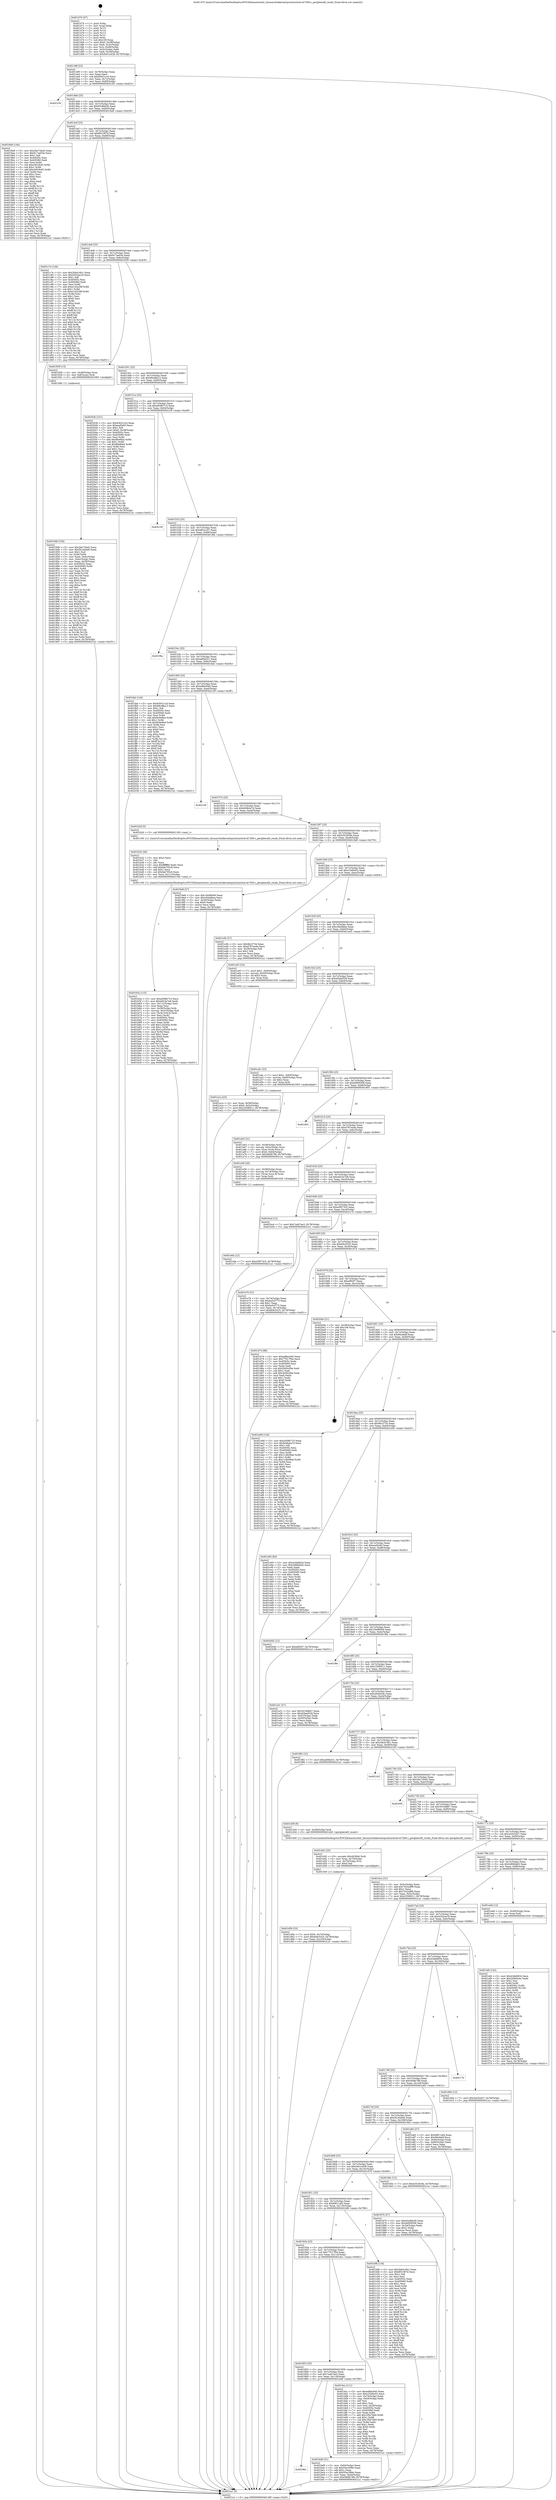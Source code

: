 digraph "0x401470" {
  label = "0x401470 (/mnt/c/Users/mathe/Desktop/tcc/POCII/binaries/extr_linuxarchshkernelcpush2aclock-sh7269.c_peripheral0_recalc_Final-ollvm.out::main(0))"
  labelloc = "t"
  node[shape=record]

  Entry [label="",width=0.3,height=0.3,shape=circle,fillcolor=black,style=filled]
  "0x40149f" [label="{
     0x40149f [23]\l
     | [instrs]\l
     &nbsp;&nbsp;0x40149f \<+3\>: mov -0x78(%rbp),%eax\l
     &nbsp;&nbsp;0x4014a2 \<+2\>: mov %eax,%ecx\l
     &nbsp;&nbsp;0x4014a4 \<+6\>: sub $0x83631cc0,%ecx\l
     &nbsp;&nbsp;0x4014aa \<+3\>: mov %eax,-0x7c(%rbp)\l
     &nbsp;&nbsp;0x4014ad \<+3\>: mov %ecx,-0x80(%rbp)\l
     &nbsp;&nbsp;0x4014b0 \<+6\>: je 0000000000402193 \<main+0xd23\>\l
  }"]
  "0x402193" [label="{
     0x402193\l
  }", style=dashed]
  "0x4014b6" [label="{
     0x4014b6 [25]\l
     | [instrs]\l
     &nbsp;&nbsp;0x4014b6 \<+5\>: jmp 00000000004014bb \<main+0x4b\>\l
     &nbsp;&nbsp;0x4014bb \<+3\>: mov -0x7c(%rbp),%eax\l
     &nbsp;&nbsp;0x4014be \<+5\>: sub $0x83c9bb36,%eax\l
     &nbsp;&nbsp;0x4014c3 \<+6\>: mov %eax,-0x84(%rbp)\l
     &nbsp;&nbsp;0x4014c9 \<+6\>: je 00000000004018a9 \<main+0x439\>\l
  }"]
  Exit [label="",width=0.3,height=0.3,shape=circle,fillcolor=black,style=filled,peripheries=2]
  "0x4018a9" [label="{
     0x4018a9 [144]\l
     | [instrs]\l
     &nbsp;&nbsp;0x4018a9 \<+5\>: mov $0x2be72bd2,%eax\l
     &nbsp;&nbsp;0x4018ae \<+5\>: mov $0x917ae03e,%ecx\l
     &nbsp;&nbsp;0x4018b3 \<+2\>: mov $0x1,%dl\l
     &nbsp;&nbsp;0x4018b5 \<+7\>: mov 0x40505c,%esi\l
     &nbsp;&nbsp;0x4018bc \<+7\>: mov 0x405060,%edi\l
     &nbsp;&nbsp;0x4018c3 \<+3\>: mov %esi,%r8d\l
     &nbsp;&nbsp;0x4018c6 \<+7\>: sub $0xc001fe45,%r8d\l
     &nbsp;&nbsp;0x4018cd \<+4\>: sub $0x1,%r8d\l
     &nbsp;&nbsp;0x4018d1 \<+7\>: add $0xc001fe45,%r8d\l
     &nbsp;&nbsp;0x4018d8 \<+4\>: imul %r8d,%esi\l
     &nbsp;&nbsp;0x4018dc \<+3\>: and $0x1,%esi\l
     &nbsp;&nbsp;0x4018df \<+3\>: cmp $0x0,%esi\l
     &nbsp;&nbsp;0x4018e2 \<+4\>: sete %r9b\l
     &nbsp;&nbsp;0x4018e6 \<+3\>: cmp $0xa,%edi\l
     &nbsp;&nbsp;0x4018e9 \<+4\>: setl %r10b\l
     &nbsp;&nbsp;0x4018ed \<+3\>: mov %r9b,%r11b\l
     &nbsp;&nbsp;0x4018f0 \<+4\>: xor $0xff,%r11b\l
     &nbsp;&nbsp;0x4018f4 \<+3\>: mov %r10b,%bl\l
     &nbsp;&nbsp;0x4018f7 \<+3\>: xor $0xff,%bl\l
     &nbsp;&nbsp;0x4018fa \<+3\>: xor $0x1,%dl\l
     &nbsp;&nbsp;0x4018fd \<+3\>: mov %r11b,%r14b\l
     &nbsp;&nbsp;0x401900 \<+4\>: and $0xff,%r14b\l
     &nbsp;&nbsp;0x401904 \<+3\>: and %dl,%r9b\l
     &nbsp;&nbsp;0x401907 \<+3\>: mov %bl,%r15b\l
     &nbsp;&nbsp;0x40190a \<+4\>: and $0xff,%r15b\l
     &nbsp;&nbsp;0x40190e \<+3\>: and %dl,%r10b\l
     &nbsp;&nbsp;0x401911 \<+3\>: or %r9b,%r14b\l
     &nbsp;&nbsp;0x401914 \<+3\>: or %r10b,%r15b\l
     &nbsp;&nbsp;0x401917 \<+3\>: xor %r15b,%r14b\l
     &nbsp;&nbsp;0x40191a \<+3\>: or %bl,%r11b\l
     &nbsp;&nbsp;0x40191d \<+4\>: xor $0xff,%r11b\l
     &nbsp;&nbsp;0x401921 \<+3\>: or $0x1,%dl\l
     &nbsp;&nbsp;0x401924 \<+3\>: and %dl,%r11b\l
     &nbsp;&nbsp;0x401927 \<+3\>: or %r11b,%r14b\l
     &nbsp;&nbsp;0x40192a \<+4\>: test $0x1,%r14b\l
     &nbsp;&nbsp;0x40192e \<+3\>: cmovne %ecx,%eax\l
     &nbsp;&nbsp;0x401931 \<+3\>: mov %eax,-0x78(%rbp)\l
     &nbsp;&nbsp;0x401934 \<+5\>: jmp 00000000004021a1 \<main+0xd31\>\l
  }"]
  "0x4014cf" [label="{
     0x4014cf [25]\l
     | [instrs]\l
     &nbsp;&nbsp;0x4014cf \<+5\>: jmp 00000000004014d4 \<main+0x64\>\l
     &nbsp;&nbsp;0x4014d4 \<+3\>: mov -0x7c(%rbp),%eax\l
     &nbsp;&nbsp;0x4014d7 \<+5\>: sub $0x8f31f67d,%eax\l
     &nbsp;&nbsp;0x4014dc \<+6\>: mov %eax,-0x88(%rbp)\l
     &nbsp;&nbsp;0x4014e2 \<+6\>: je 0000000000401c7e \<main+0x80e\>\l
  }"]
  "0x401ef4" [label="{
     0x401ef4 [142]\l
     | [instrs]\l
     &nbsp;&nbsp;0x401ef4 \<+5\>: mov $0x43de6834,%ecx\l
     &nbsp;&nbsp;0x401ef9 \<+5\>: mov $0x2b0b5cdc,%edx\l
     &nbsp;&nbsp;0x401efe \<+3\>: mov $0x1,%sil\l
     &nbsp;&nbsp;0x401f01 \<+3\>: xor %r8d,%r8d\l
     &nbsp;&nbsp;0x401f04 \<+8\>: mov 0x40505c,%r9d\l
     &nbsp;&nbsp;0x401f0c \<+8\>: mov 0x405060,%r10d\l
     &nbsp;&nbsp;0x401f14 \<+4\>: sub $0x1,%r8d\l
     &nbsp;&nbsp;0x401f18 \<+3\>: mov %r9d,%r11d\l
     &nbsp;&nbsp;0x401f1b \<+3\>: add %r8d,%r11d\l
     &nbsp;&nbsp;0x401f1e \<+4\>: imul %r11d,%r9d\l
     &nbsp;&nbsp;0x401f22 \<+4\>: and $0x1,%r9d\l
     &nbsp;&nbsp;0x401f26 \<+4\>: cmp $0x0,%r9d\l
     &nbsp;&nbsp;0x401f2a \<+3\>: sete %bl\l
     &nbsp;&nbsp;0x401f2d \<+4\>: cmp $0xa,%r10d\l
     &nbsp;&nbsp;0x401f31 \<+4\>: setl %r14b\l
     &nbsp;&nbsp;0x401f35 \<+3\>: mov %bl,%r15b\l
     &nbsp;&nbsp;0x401f38 \<+4\>: xor $0xff,%r15b\l
     &nbsp;&nbsp;0x401f3c \<+3\>: mov %r14b,%r12b\l
     &nbsp;&nbsp;0x401f3f \<+4\>: xor $0xff,%r12b\l
     &nbsp;&nbsp;0x401f43 \<+4\>: xor $0x1,%sil\l
     &nbsp;&nbsp;0x401f47 \<+3\>: mov %r15b,%r13b\l
     &nbsp;&nbsp;0x401f4a \<+4\>: and $0xff,%r13b\l
     &nbsp;&nbsp;0x401f4e \<+3\>: and %sil,%bl\l
     &nbsp;&nbsp;0x401f51 \<+3\>: mov %r12b,%al\l
     &nbsp;&nbsp;0x401f54 \<+2\>: and $0xff,%al\l
     &nbsp;&nbsp;0x401f56 \<+3\>: and %sil,%r14b\l
     &nbsp;&nbsp;0x401f59 \<+3\>: or %bl,%r13b\l
     &nbsp;&nbsp;0x401f5c \<+3\>: or %r14b,%al\l
     &nbsp;&nbsp;0x401f5f \<+3\>: xor %al,%r13b\l
     &nbsp;&nbsp;0x401f62 \<+3\>: or %r12b,%r15b\l
     &nbsp;&nbsp;0x401f65 \<+4\>: xor $0xff,%r15b\l
     &nbsp;&nbsp;0x401f69 \<+4\>: or $0x1,%sil\l
     &nbsp;&nbsp;0x401f6d \<+3\>: and %sil,%r15b\l
     &nbsp;&nbsp;0x401f70 \<+3\>: or %r15b,%r13b\l
     &nbsp;&nbsp;0x401f73 \<+4\>: test $0x1,%r13b\l
     &nbsp;&nbsp;0x401f77 \<+3\>: cmovne %edx,%ecx\l
     &nbsp;&nbsp;0x401f7a \<+3\>: mov %ecx,-0x78(%rbp)\l
     &nbsp;&nbsp;0x401f7d \<+5\>: jmp 00000000004021a1 \<main+0xd31\>\l
  }"]
  "0x401c7e" [label="{
     0x401c7e [144]\l
     | [instrs]\l
     &nbsp;&nbsp;0x401c7e \<+5\>: mov $0x2bb416b1,%eax\l
     &nbsp;&nbsp;0x401c83 \<+5\>: mov $0x4202ee18,%ecx\l
     &nbsp;&nbsp;0x401c88 \<+2\>: mov $0x1,%dl\l
     &nbsp;&nbsp;0x401c8a \<+7\>: mov 0x40505c,%esi\l
     &nbsp;&nbsp;0x401c91 \<+7\>: mov 0x405060,%edi\l
     &nbsp;&nbsp;0x401c98 \<+3\>: mov %esi,%r8d\l
     &nbsp;&nbsp;0x401c9b \<+7\>: add $0xe142e28f,%r8d\l
     &nbsp;&nbsp;0x401ca2 \<+4\>: sub $0x1,%r8d\l
     &nbsp;&nbsp;0x401ca6 \<+7\>: sub $0xe142e28f,%r8d\l
     &nbsp;&nbsp;0x401cad \<+4\>: imul %r8d,%esi\l
     &nbsp;&nbsp;0x401cb1 \<+3\>: and $0x1,%esi\l
     &nbsp;&nbsp;0x401cb4 \<+3\>: cmp $0x0,%esi\l
     &nbsp;&nbsp;0x401cb7 \<+4\>: sete %r9b\l
     &nbsp;&nbsp;0x401cbb \<+3\>: cmp $0xa,%edi\l
     &nbsp;&nbsp;0x401cbe \<+4\>: setl %r10b\l
     &nbsp;&nbsp;0x401cc2 \<+3\>: mov %r9b,%r11b\l
     &nbsp;&nbsp;0x401cc5 \<+4\>: xor $0xff,%r11b\l
     &nbsp;&nbsp;0x401cc9 \<+3\>: mov %r10b,%bl\l
     &nbsp;&nbsp;0x401ccc \<+3\>: xor $0xff,%bl\l
     &nbsp;&nbsp;0x401ccf \<+3\>: xor $0x0,%dl\l
     &nbsp;&nbsp;0x401cd2 \<+3\>: mov %r11b,%r14b\l
     &nbsp;&nbsp;0x401cd5 \<+4\>: and $0x0,%r14b\l
     &nbsp;&nbsp;0x401cd9 \<+3\>: and %dl,%r9b\l
     &nbsp;&nbsp;0x401cdc \<+3\>: mov %bl,%r15b\l
     &nbsp;&nbsp;0x401cdf \<+4\>: and $0x0,%r15b\l
     &nbsp;&nbsp;0x401ce3 \<+3\>: and %dl,%r10b\l
     &nbsp;&nbsp;0x401ce6 \<+3\>: or %r9b,%r14b\l
     &nbsp;&nbsp;0x401ce9 \<+3\>: or %r10b,%r15b\l
     &nbsp;&nbsp;0x401cec \<+3\>: xor %r15b,%r14b\l
     &nbsp;&nbsp;0x401cef \<+3\>: or %bl,%r11b\l
     &nbsp;&nbsp;0x401cf2 \<+4\>: xor $0xff,%r11b\l
     &nbsp;&nbsp;0x401cf6 \<+3\>: or $0x0,%dl\l
     &nbsp;&nbsp;0x401cf9 \<+3\>: and %dl,%r11b\l
     &nbsp;&nbsp;0x401cfc \<+3\>: or %r11b,%r14b\l
     &nbsp;&nbsp;0x401cff \<+4\>: test $0x1,%r14b\l
     &nbsp;&nbsp;0x401d03 \<+3\>: cmovne %ecx,%eax\l
     &nbsp;&nbsp;0x401d06 \<+3\>: mov %eax,-0x78(%rbp)\l
     &nbsp;&nbsp;0x401d09 \<+5\>: jmp 00000000004021a1 \<main+0xd31\>\l
  }"]
  "0x4014e8" [label="{
     0x4014e8 [25]\l
     | [instrs]\l
     &nbsp;&nbsp;0x4014e8 \<+5\>: jmp 00000000004014ed \<main+0x7d\>\l
     &nbsp;&nbsp;0x4014ed \<+3\>: mov -0x7c(%rbp),%eax\l
     &nbsp;&nbsp;0x4014f0 \<+5\>: sub $0x917ae03e,%eax\l
     &nbsp;&nbsp;0x4014f5 \<+6\>: mov %eax,-0x8c(%rbp)\l
     &nbsp;&nbsp;0x4014fb \<+6\>: je 0000000000401939 \<main+0x4c9\>\l
  }"]
  "0x401e6a" [label="{
     0x401e6a [12]\l
     | [instrs]\l
     &nbsp;&nbsp;0x401e6a \<+7\>: movl $0xe5f073c5,-0x78(%rbp)\l
     &nbsp;&nbsp;0x401e71 \<+5\>: jmp 00000000004021a1 \<main+0xd31\>\l
  }"]
  "0x401939" [label="{
     0x401939 [13]\l
     | [instrs]\l
     &nbsp;&nbsp;0x401939 \<+4\>: mov -0x48(%rbp),%rax\l
     &nbsp;&nbsp;0x40193d \<+4\>: mov 0x8(%rax),%rdi\l
     &nbsp;&nbsp;0x401941 \<+5\>: call 0000000000401060 \<atoi@plt\>\l
     | [calls]\l
     &nbsp;&nbsp;0x401060 \{1\} (unknown)\l
  }"]
  "0x401501" [label="{
     0x401501 [25]\l
     | [instrs]\l
     &nbsp;&nbsp;0x401501 \<+5\>: jmp 0000000000401506 \<main+0x96\>\l
     &nbsp;&nbsp;0x401506 \<+3\>: mov -0x7c(%rbp),%eax\l
     &nbsp;&nbsp;0x401509 \<+5\>: sub $0x99cd8a13,%eax\l
     &nbsp;&nbsp;0x40150e \<+6\>: mov %eax,-0x90(%rbp)\l
     &nbsp;&nbsp;0x401514 \<+6\>: je 000000000040203b \<main+0xbcb\>\l
  }"]
  "0x401d5b" [label="{
     0x401d5b [25]\l
     | [instrs]\l
     &nbsp;&nbsp;0x401d5b \<+7\>: movl $0x0,-0x74(%rbp)\l
     &nbsp;&nbsp;0x401d62 \<+7\>: movl $0xfe9c53c5,-0x78(%rbp)\l
     &nbsp;&nbsp;0x401d69 \<+6\>: mov %eax,-0x120(%rbp)\l
     &nbsp;&nbsp;0x401d6f \<+5\>: jmp 00000000004021a1 \<main+0xd31\>\l
  }"]
  "0x40203b" [label="{
     0x40203b [151]\l
     | [instrs]\l
     &nbsp;&nbsp;0x40203b \<+5\>: mov $0x83631cc0,%eax\l
     &nbsp;&nbsp;0x402040 \<+5\>: mov $0xead5e63,%ecx\l
     &nbsp;&nbsp;0x402045 \<+2\>: mov $0x1,%dl\l
     &nbsp;&nbsp;0x402047 \<+7\>: movl $0x0,-0x38(%rbp)\l
     &nbsp;&nbsp;0x40204e \<+7\>: mov 0x40505c,%esi\l
     &nbsp;&nbsp;0x402055 \<+7\>: mov 0x405060,%edi\l
     &nbsp;&nbsp;0x40205c \<+3\>: mov %esi,%r8d\l
     &nbsp;&nbsp;0x40205f \<+7\>: add $0x86e6fa4,%r8d\l
     &nbsp;&nbsp;0x402066 \<+4\>: sub $0x1,%r8d\l
     &nbsp;&nbsp;0x40206a \<+7\>: sub $0x86e6fa4,%r8d\l
     &nbsp;&nbsp;0x402071 \<+4\>: imul %r8d,%esi\l
     &nbsp;&nbsp;0x402075 \<+3\>: and $0x1,%esi\l
     &nbsp;&nbsp;0x402078 \<+3\>: cmp $0x0,%esi\l
     &nbsp;&nbsp;0x40207b \<+4\>: sete %r9b\l
     &nbsp;&nbsp;0x40207f \<+3\>: cmp $0xa,%edi\l
     &nbsp;&nbsp;0x402082 \<+4\>: setl %r10b\l
     &nbsp;&nbsp;0x402086 \<+3\>: mov %r9b,%r11b\l
     &nbsp;&nbsp;0x402089 \<+4\>: xor $0xff,%r11b\l
     &nbsp;&nbsp;0x40208d \<+3\>: mov %r10b,%bl\l
     &nbsp;&nbsp;0x402090 \<+3\>: xor $0xff,%bl\l
     &nbsp;&nbsp;0x402093 \<+3\>: xor $0x0,%dl\l
     &nbsp;&nbsp;0x402096 \<+3\>: mov %r11b,%r14b\l
     &nbsp;&nbsp;0x402099 \<+4\>: and $0x0,%r14b\l
     &nbsp;&nbsp;0x40209d \<+3\>: and %dl,%r9b\l
     &nbsp;&nbsp;0x4020a0 \<+3\>: mov %bl,%r15b\l
     &nbsp;&nbsp;0x4020a3 \<+4\>: and $0x0,%r15b\l
     &nbsp;&nbsp;0x4020a7 \<+3\>: and %dl,%r10b\l
     &nbsp;&nbsp;0x4020aa \<+3\>: or %r9b,%r14b\l
     &nbsp;&nbsp;0x4020ad \<+3\>: or %r10b,%r15b\l
     &nbsp;&nbsp;0x4020b0 \<+3\>: xor %r15b,%r14b\l
     &nbsp;&nbsp;0x4020b3 \<+3\>: or %bl,%r11b\l
     &nbsp;&nbsp;0x4020b6 \<+4\>: xor $0xff,%r11b\l
     &nbsp;&nbsp;0x4020ba \<+3\>: or $0x0,%dl\l
     &nbsp;&nbsp;0x4020bd \<+3\>: and %dl,%r11b\l
     &nbsp;&nbsp;0x4020c0 \<+3\>: or %r11b,%r14b\l
     &nbsp;&nbsp;0x4020c3 \<+4\>: test $0x1,%r14b\l
     &nbsp;&nbsp;0x4020c7 \<+3\>: cmovne %ecx,%eax\l
     &nbsp;&nbsp;0x4020ca \<+3\>: mov %eax,-0x78(%rbp)\l
     &nbsp;&nbsp;0x4020cd \<+5\>: jmp 00000000004021a1 \<main+0xd31\>\l
  }"]
  "0x40151a" [label="{
     0x40151a [25]\l
     | [instrs]\l
     &nbsp;&nbsp;0x40151a \<+5\>: jmp 000000000040151f \<main+0xaf\>\l
     &nbsp;&nbsp;0x40151f \<+3\>: mov -0x7c(%rbp),%eax\l
     &nbsp;&nbsp;0x401522 \<+5\>: sub $0xa5086710,%eax\l
     &nbsp;&nbsp;0x401527 \<+6\>: mov %eax,-0x94(%rbp)\l
     &nbsp;&nbsp;0x40152d \<+6\>: je 000000000040210f \<main+0xc9f\>\l
  }"]
  "0x401d42" [label="{
     0x401d42 [25]\l
     | [instrs]\l
     &nbsp;&nbsp;0x401d42 \<+10\>: movabs $0x4030b6,%rdi\l
     &nbsp;&nbsp;0x401d4c \<+4\>: mov %rax,-0x70(%rbp)\l
     &nbsp;&nbsp;0x401d50 \<+4\>: mov -0x70(%rbp),%rsi\l
     &nbsp;&nbsp;0x401d54 \<+2\>: mov $0x0,%al\l
     &nbsp;&nbsp;0x401d56 \<+5\>: call 0000000000401040 \<printf@plt\>\l
     | [calls]\l
     &nbsp;&nbsp;0x401040 \{1\} (unknown)\l
  }"]
  "0x40210f" [label="{
     0x40210f\l
  }", style=dashed]
  "0x401533" [label="{
     0x401533 [25]\l
     | [instrs]\l
     &nbsp;&nbsp;0x401533 \<+5\>: jmp 0000000000401538 \<main+0xc8\>\l
     &nbsp;&nbsp;0x401538 \<+3\>: mov -0x7c(%rbp),%eax\l
     &nbsp;&nbsp;0x40153b \<+5\>: sub $0xa85ccc47,%eax\l
     &nbsp;&nbsp;0x401540 \<+6\>: mov %eax,-0x98(%rbp)\l
     &nbsp;&nbsp;0x401546 \<+6\>: je 0000000000401f9a \<main+0xb2a\>\l
  }"]
  "0x40186c" [label="{
     0x40186c\l
  }", style=dashed]
  "0x401f9a" [label="{
     0x401f9a\l
  }", style=dashed]
  "0x40154c" [label="{
     0x40154c [25]\l
     | [instrs]\l
     &nbsp;&nbsp;0x40154c \<+5\>: jmp 0000000000401551 \<main+0xe1\>\l
     &nbsp;&nbsp;0x401551 \<+3\>: mov -0x7c(%rbp),%eax\l
     &nbsp;&nbsp;0x401554 \<+5\>: sub $0xad0fa521,%eax\l
     &nbsp;&nbsp;0x401559 \<+6\>: mov %eax,-0x9c(%rbp)\l
     &nbsp;&nbsp;0x40155f \<+6\>: je 0000000000401fab \<main+0xb3b\>\l
  }"]
  "0x401bd9" [label="{
     0x401bd9 [31]\l
     | [instrs]\l
     &nbsp;&nbsp;0x401bd9 \<+3\>: mov -0x64(%rbp),%eax\l
     &nbsp;&nbsp;0x401bdc \<+5\>: sub $0x55ac396e,%eax\l
     &nbsp;&nbsp;0x401be1 \<+3\>: add $0x1,%eax\l
     &nbsp;&nbsp;0x401be4 \<+5\>: add $0x55ac396e,%eax\l
     &nbsp;&nbsp;0x401be9 \<+3\>: mov %eax,-0x64(%rbp)\l
     &nbsp;&nbsp;0x401bec \<+7\>: movl $0x56dfe786,-0x78(%rbp)\l
     &nbsp;&nbsp;0x401bf3 \<+5\>: jmp 00000000004021a1 \<main+0xd31\>\l
  }"]
  "0x401fab" [label="{
     0x401fab [144]\l
     | [instrs]\l
     &nbsp;&nbsp;0x401fab \<+5\>: mov $0x83631cc0,%eax\l
     &nbsp;&nbsp;0x401fb0 \<+5\>: mov $0x99cd8a13,%ecx\l
     &nbsp;&nbsp;0x401fb5 \<+2\>: mov $0x1,%dl\l
     &nbsp;&nbsp;0x401fb7 \<+7\>: mov 0x40505c,%esi\l
     &nbsp;&nbsp;0x401fbe \<+7\>: mov 0x405060,%edi\l
     &nbsp;&nbsp;0x401fc5 \<+3\>: mov %esi,%r8d\l
     &nbsp;&nbsp;0x401fc8 \<+7\>: add $0x8c9e8ed,%r8d\l
     &nbsp;&nbsp;0x401fcf \<+4\>: sub $0x1,%r8d\l
     &nbsp;&nbsp;0x401fd3 \<+7\>: sub $0x8c9e8ed,%r8d\l
     &nbsp;&nbsp;0x401fda \<+4\>: imul %r8d,%esi\l
     &nbsp;&nbsp;0x401fde \<+3\>: and $0x1,%esi\l
     &nbsp;&nbsp;0x401fe1 \<+3\>: cmp $0x0,%esi\l
     &nbsp;&nbsp;0x401fe4 \<+4\>: sete %r9b\l
     &nbsp;&nbsp;0x401fe8 \<+3\>: cmp $0xa,%edi\l
     &nbsp;&nbsp;0x401feb \<+4\>: setl %r10b\l
     &nbsp;&nbsp;0x401fef \<+3\>: mov %r9b,%r11b\l
     &nbsp;&nbsp;0x401ff2 \<+4\>: xor $0xff,%r11b\l
     &nbsp;&nbsp;0x401ff6 \<+3\>: mov %r10b,%bl\l
     &nbsp;&nbsp;0x401ff9 \<+3\>: xor $0xff,%bl\l
     &nbsp;&nbsp;0x401ffc \<+3\>: xor $0x0,%dl\l
     &nbsp;&nbsp;0x401fff \<+3\>: mov %r11b,%r14b\l
     &nbsp;&nbsp;0x402002 \<+4\>: and $0x0,%r14b\l
     &nbsp;&nbsp;0x402006 \<+3\>: and %dl,%r9b\l
     &nbsp;&nbsp;0x402009 \<+3\>: mov %bl,%r15b\l
     &nbsp;&nbsp;0x40200c \<+4\>: and $0x0,%r15b\l
     &nbsp;&nbsp;0x402010 \<+3\>: and %dl,%r10b\l
     &nbsp;&nbsp;0x402013 \<+3\>: or %r9b,%r14b\l
     &nbsp;&nbsp;0x402016 \<+3\>: or %r10b,%r15b\l
     &nbsp;&nbsp;0x402019 \<+3\>: xor %r15b,%r14b\l
     &nbsp;&nbsp;0x40201c \<+3\>: or %bl,%r11b\l
     &nbsp;&nbsp;0x40201f \<+4\>: xor $0xff,%r11b\l
     &nbsp;&nbsp;0x402023 \<+3\>: or $0x0,%dl\l
     &nbsp;&nbsp;0x402026 \<+3\>: and %dl,%r11b\l
     &nbsp;&nbsp;0x402029 \<+3\>: or %r11b,%r14b\l
     &nbsp;&nbsp;0x40202c \<+4\>: test $0x1,%r14b\l
     &nbsp;&nbsp;0x402030 \<+3\>: cmovne %ecx,%eax\l
     &nbsp;&nbsp;0x402033 \<+3\>: mov %eax,-0x78(%rbp)\l
     &nbsp;&nbsp;0x402036 \<+5\>: jmp 00000000004021a1 \<main+0xd31\>\l
  }"]
  "0x401565" [label="{
     0x401565 [25]\l
     | [instrs]\l
     &nbsp;&nbsp;0x401565 \<+5\>: jmp 000000000040156a \<main+0xfa\>\l
     &nbsp;&nbsp;0x40156a \<+3\>: mov -0x7c(%rbp),%eax\l
     &nbsp;&nbsp;0x40156d \<+5\>: sub $0xad8ec640,%eax\l
     &nbsp;&nbsp;0x401572 \<+6\>: mov %eax,-0xa0(%rbp)\l
     &nbsp;&nbsp;0x401578 \<+6\>: je 000000000040216f \<main+0xcff\>\l
  }"]
  "0x401853" [label="{
     0x401853 [25]\l
     | [instrs]\l
     &nbsp;&nbsp;0x401853 \<+5\>: jmp 0000000000401858 \<main+0x3e8\>\l
     &nbsp;&nbsp;0x401858 \<+3\>: mov -0x7c(%rbp),%eax\l
     &nbsp;&nbsp;0x40185b \<+5\>: sub $0x7a4b7ae3,%eax\l
     &nbsp;&nbsp;0x401860 \<+6\>: mov %eax,-0x118(%rbp)\l
     &nbsp;&nbsp;0x401866 \<+6\>: je 0000000000401bd9 \<main+0x769\>\l
  }"]
  "0x40216f" [label="{
     0x40216f\l
  }", style=dashed]
  "0x40157e" [label="{
     0x40157e [25]\l
     | [instrs]\l
     &nbsp;&nbsp;0x40157e \<+5\>: jmp 0000000000401583 \<main+0x113\>\l
     &nbsp;&nbsp;0x401583 \<+3\>: mov -0x7c(%rbp),%eax\l
     &nbsp;&nbsp;0x401586 \<+5\>: sub $0xb0db4a7d,%eax\l
     &nbsp;&nbsp;0x40158b \<+6\>: mov %eax,-0xa4(%rbp)\l
     &nbsp;&nbsp;0x401591 \<+6\>: je 0000000000401b2d \<main+0x6bd\>\l
  }"]
  "0x401dcc" [label="{
     0x401dcc [111]\l
     | [instrs]\l
     &nbsp;&nbsp;0x401dcc \<+5\>: mov $0xad8ec640,%eax\l
     &nbsp;&nbsp;0x401dd1 \<+5\>: mov $0xc33d0a52,%ecx\l
     &nbsp;&nbsp;0x401dd6 \<+3\>: mov -0x74(%rbp),%edx\l
     &nbsp;&nbsp;0x401dd9 \<+3\>: cmp -0x50(%rbp),%edx\l
     &nbsp;&nbsp;0x401ddc \<+4\>: setl %sil\l
     &nbsp;&nbsp;0x401de0 \<+4\>: and $0x1,%sil\l
     &nbsp;&nbsp;0x401de4 \<+4\>: mov %sil,-0x29(%rbp)\l
     &nbsp;&nbsp;0x401de8 \<+7\>: mov 0x40505c,%edx\l
     &nbsp;&nbsp;0x401def \<+7\>: mov 0x405060,%edi\l
     &nbsp;&nbsp;0x401df6 \<+3\>: mov %edx,%r8d\l
     &nbsp;&nbsp;0x401df9 \<+7\>: add $0x1f5b7bb9,%r8d\l
     &nbsp;&nbsp;0x401e00 \<+4\>: sub $0x1,%r8d\l
     &nbsp;&nbsp;0x401e04 \<+7\>: sub $0x1f5b7bb9,%r8d\l
     &nbsp;&nbsp;0x401e0b \<+4\>: imul %r8d,%edx\l
     &nbsp;&nbsp;0x401e0f \<+3\>: and $0x1,%edx\l
     &nbsp;&nbsp;0x401e12 \<+3\>: cmp $0x0,%edx\l
     &nbsp;&nbsp;0x401e15 \<+4\>: sete %sil\l
     &nbsp;&nbsp;0x401e19 \<+3\>: cmp $0xa,%edi\l
     &nbsp;&nbsp;0x401e1c \<+4\>: setl %r9b\l
     &nbsp;&nbsp;0x401e20 \<+3\>: mov %sil,%r10b\l
     &nbsp;&nbsp;0x401e23 \<+3\>: and %r9b,%r10b\l
     &nbsp;&nbsp;0x401e26 \<+3\>: xor %r9b,%sil\l
     &nbsp;&nbsp;0x401e29 \<+3\>: or %sil,%r10b\l
     &nbsp;&nbsp;0x401e2c \<+4\>: test $0x1,%r10b\l
     &nbsp;&nbsp;0x401e30 \<+3\>: cmovne %ecx,%eax\l
     &nbsp;&nbsp;0x401e33 \<+3\>: mov %eax,-0x78(%rbp)\l
     &nbsp;&nbsp;0x401e36 \<+5\>: jmp 00000000004021a1 \<main+0xd31\>\l
  }"]
  "0x401b2d" [label="{
     0x401b2d [5]\l
     | [instrs]\l
     &nbsp;&nbsp;0x401b2d \<+5\>: call 0000000000401160 \<next_i\>\l
     | [calls]\l
     &nbsp;&nbsp;0x401160 \{1\} (/mnt/c/Users/mathe/Desktop/tcc/POCII/binaries/extr_linuxarchshkernelcpush2aclock-sh7269.c_peripheral0_recalc_Final-ollvm.out::next_i)\l
  }"]
  "0x401597" [label="{
     0x401597 [25]\l
     | [instrs]\l
     &nbsp;&nbsp;0x401597 \<+5\>: jmp 000000000040159c \<main+0x12c\>\l
     &nbsp;&nbsp;0x40159c \<+3\>: mov -0x7c(%rbp),%eax\l
     &nbsp;&nbsp;0x40159f \<+5\>: sub $0xb352929a,%eax\l
     &nbsp;&nbsp;0x4015a4 \<+6\>: mov %eax,-0xa8(%rbp)\l
     &nbsp;&nbsp;0x4015aa \<+6\>: je 00000000004019e8 \<main+0x578\>\l
  }"]
  "0x40183a" [label="{
     0x40183a [25]\l
     | [instrs]\l
     &nbsp;&nbsp;0x40183a \<+5\>: jmp 000000000040183f \<main+0x3cf\>\l
     &nbsp;&nbsp;0x40183f \<+3\>: mov -0x7c(%rbp),%eax\l
     &nbsp;&nbsp;0x401842 \<+5\>: sub $0x77617f0a,%eax\l
     &nbsp;&nbsp;0x401847 \<+6\>: mov %eax,-0x114(%rbp)\l
     &nbsp;&nbsp;0x40184d \<+6\>: je 0000000000401dcc \<main+0x95c\>\l
  }"]
  "0x4019e8" [label="{
     0x4019e8 [27]\l
     | [instrs]\l
     &nbsp;&nbsp;0x4019e8 \<+5\>: mov $0x10e98049,%eax\l
     &nbsp;&nbsp;0x4019ed \<+5\>: mov $0xc94ddbea,%ecx\l
     &nbsp;&nbsp;0x4019f2 \<+3\>: mov -0x30(%rbp),%edx\l
     &nbsp;&nbsp;0x4019f5 \<+3\>: cmp $0x0,%edx\l
     &nbsp;&nbsp;0x4019f8 \<+3\>: cmove %ecx,%eax\l
     &nbsp;&nbsp;0x4019fb \<+3\>: mov %eax,-0x78(%rbp)\l
     &nbsp;&nbsp;0x4019fe \<+5\>: jmp 00000000004021a1 \<main+0xd31\>\l
  }"]
  "0x4015b0" [label="{
     0x4015b0 [25]\l
     | [instrs]\l
     &nbsp;&nbsp;0x4015b0 \<+5\>: jmp 00000000004015b5 \<main+0x145\>\l
     &nbsp;&nbsp;0x4015b5 \<+3\>: mov -0x7c(%rbp),%eax\l
     &nbsp;&nbsp;0x4015b8 \<+5\>: sub $0xc33d0a52,%eax\l
     &nbsp;&nbsp;0x4015bd \<+6\>: mov %eax,-0xac(%rbp)\l
     &nbsp;&nbsp;0x4015c3 \<+6\>: je 0000000000401e3b \<main+0x9cb\>\l
  }"]
  "0x401bf8" [label="{
     0x401bf8 [134]\l
     | [instrs]\l
     &nbsp;&nbsp;0x401bf8 \<+5\>: mov $0x2bb416b1,%eax\l
     &nbsp;&nbsp;0x401bfd \<+5\>: mov $0x8f31f67d,%ecx\l
     &nbsp;&nbsp;0x401c02 \<+2\>: mov $0x1,%dl\l
     &nbsp;&nbsp;0x401c04 \<+2\>: xor %esi,%esi\l
     &nbsp;&nbsp;0x401c06 \<+7\>: mov 0x40505c,%edi\l
     &nbsp;&nbsp;0x401c0d \<+8\>: mov 0x405060,%r8d\l
     &nbsp;&nbsp;0x401c15 \<+3\>: sub $0x1,%esi\l
     &nbsp;&nbsp;0x401c18 \<+3\>: mov %edi,%r9d\l
     &nbsp;&nbsp;0x401c1b \<+3\>: add %esi,%r9d\l
     &nbsp;&nbsp;0x401c1e \<+4\>: imul %r9d,%edi\l
     &nbsp;&nbsp;0x401c22 \<+3\>: and $0x1,%edi\l
     &nbsp;&nbsp;0x401c25 \<+3\>: cmp $0x0,%edi\l
     &nbsp;&nbsp;0x401c28 \<+4\>: sete %r10b\l
     &nbsp;&nbsp;0x401c2c \<+4\>: cmp $0xa,%r8d\l
     &nbsp;&nbsp;0x401c30 \<+4\>: setl %r11b\l
     &nbsp;&nbsp;0x401c34 \<+3\>: mov %r10b,%bl\l
     &nbsp;&nbsp;0x401c37 \<+3\>: xor $0xff,%bl\l
     &nbsp;&nbsp;0x401c3a \<+3\>: mov %r11b,%r14b\l
     &nbsp;&nbsp;0x401c3d \<+4\>: xor $0xff,%r14b\l
     &nbsp;&nbsp;0x401c41 \<+3\>: xor $0x0,%dl\l
     &nbsp;&nbsp;0x401c44 \<+3\>: mov %bl,%r15b\l
     &nbsp;&nbsp;0x401c47 \<+4\>: and $0x0,%r15b\l
     &nbsp;&nbsp;0x401c4b \<+3\>: and %dl,%r10b\l
     &nbsp;&nbsp;0x401c4e \<+3\>: mov %r14b,%r12b\l
     &nbsp;&nbsp;0x401c51 \<+4\>: and $0x0,%r12b\l
     &nbsp;&nbsp;0x401c55 \<+3\>: and %dl,%r11b\l
     &nbsp;&nbsp;0x401c58 \<+3\>: or %r10b,%r15b\l
     &nbsp;&nbsp;0x401c5b \<+3\>: or %r11b,%r12b\l
     &nbsp;&nbsp;0x401c5e \<+3\>: xor %r12b,%r15b\l
     &nbsp;&nbsp;0x401c61 \<+3\>: or %r14b,%bl\l
     &nbsp;&nbsp;0x401c64 \<+3\>: xor $0xff,%bl\l
     &nbsp;&nbsp;0x401c67 \<+3\>: or $0x0,%dl\l
     &nbsp;&nbsp;0x401c6a \<+2\>: and %dl,%bl\l
     &nbsp;&nbsp;0x401c6c \<+3\>: or %bl,%r15b\l
     &nbsp;&nbsp;0x401c6f \<+4\>: test $0x1,%r15b\l
     &nbsp;&nbsp;0x401c73 \<+3\>: cmovne %ecx,%eax\l
     &nbsp;&nbsp;0x401c76 \<+3\>: mov %eax,-0x78(%rbp)\l
     &nbsp;&nbsp;0x401c79 \<+5\>: jmp 00000000004021a1 \<main+0xd31\>\l
  }"]
  "0x401e3b" [label="{
     0x401e3b [27]\l
     | [instrs]\l
     &nbsp;&nbsp;0x401e3b \<+5\>: mov $0x9bc3734,%eax\l
     &nbsp;&nbsp;0x401e40 \<+5\>: mov $0xd787ea4a,%ecx\l
     &nbsp;&nbsp;0x401e45 \<+3\>: mov -0x29(%rbp),%dl\l
     &nbsp;&nbsp;0x401e48 \<+3\>: test $0x1,%dl\l
     &nbsp;&nbsp;0x401e4b \<+3\>: cmovne %ecx,%eax\l
     &nbsp;&nbsp;0x401e4e \<+3\>: mov %eax,-0x78(%rbp)\l
     &nbsp;&nbsp;0x401e51 \<+5\>: jmp 00000000004021a1 \<main+0xd31\>\l
  }"]
  "0x4015c9" [label="{
     0x4015c9 [25]\l
     | [instrs]\l
     &nbsp;&nbsp;0x4015c9 \<+5\>: jmp 00000000004015ce \<main+0x15e\>\l
     &nbsp;&nbsp;0x4015ce \<+3\>: mov -0x7c(%rbp),%eax\l
     &nbsp;&nbsp;0x4015d1 \<+5\>: sub $0xc94ddbea,%eax\l
     &nbsp;&nbsp;0x4015d6 \<+6\>: mov %eax,-0xb0(%rbp)\l
     &nbsp;&nbsp;0x4015dc \<+6\>: je 0000000000401a03 \<main+0x593\>\l
  }"]
  "0x401b5a" [label="{
     0x401b5a [115]\l
     | [instrs]\l
     &nbsp;&nbsp;0x401b5a \<+5\>: mov $0xa5086710,%ecx\l
     &nbsp;&nbsp;0x401b5f \<+5\>: mov $0xdd23a7e8,%edx\l
     &nbsp;&nbsp;0x401b64 \<+6\>: mov -0x11c(%rbp),%esi\l
     &nbsp;&nbsp;0x401b6a \<+3\>: imul %eax,%esi\l
     &nbsp;&nbsp;0x401b6d \<+4\>: mov -0x58(%rbp),%rdi\l
     &nbsp;&nbsp;0x401b71 \<+4\>: movslq -0x5c(%rbp),%r8\l
     &nbsp;&nbsp;0x401b75 \<+4\>: mov (%rdi,%r8,8),%rdi\l
     &nbsp;&nbsp;0x401b79 \<+2\>: mov %esi,(%rdi)\l
     &nbsp;&nbsp;0x401b7b \<+7\>: mov 0x40505c,%eax\l
     &nbsp;&nbsp;0x401b82 \<+7\>: mov 0x405060,%esi\l
     &nbsp;&nbsp;0x401b89 \<+3\>: mov %eax,%r9d\l
     &nbsp;&nbsp;0x401b8c \<+7\>: add $0x1ccf2e5a,%r9d\l
     &nbsp;&nbsp;0x401b93 \<+4\>: sub $0x1,%r9d\l
     &nbsp;&nbsp;0x401b97 \<+7\>: sub $0x1ccf2e5a,%r9d\l
     &nbsp;&nbsp;0x401b9e \<+4\>: imul %r9d,%eax\l
     &nbsp;&nbsp;0x401ba2 \<+3\>: and $0x1,%eax\l
     &nbsp;&nbsp;0x401ba5 \<+3\>: cmp $0x0,%eax\l
     &nbsp;&nbsp;0x401ba8 \<+4\>: sete %r10b\l
     &nbsp;&nbsp;0x401bac \<+3\>: cmp $0xa,%esi\l
     &nbsp;&nbsp;0x401baf \<+4\>: setl %r11b\l
     &nbsp;&nbsp;0x401bb3 \<+3\>: mov %r10b,%bl\l
     &nbsp;&nbsp;0x401bb6 \<+3\>: and %r11b,%bl\l
     &nbsp;&nbsp;0x401bb9 \<+3\>: xor %r11b,%r10b\l
     &nbsp;&nbsp;0x401bbc \<+3\>: or %r10b,%bl\l
     &nbsp;&nbsp;0x401bbf \<+3\>: test $0x1,%bl\l
     &nbsp;&nbsp;0x401bc2 \<+3\>: cmovne %edx,%ecx\l
     &nbsp;&nbsp;0x401bc5 \<+3\>: mov %ecx,-0x78(%rbp)\l
     &nbsp;&nbsp;0x401bc8 \<+5\>: jmp 00000000004021a1 \<main+0xd31\>\l
  }"]
  "0x401a03" [label="{
     0x401a03 [23]\l
     | [instrs]\l
     &nbsp;&nbsp;0x401a03 \<+7\>: movl $0x1,-0x50(%rbp)\l
     &nbsp;&nbsp;0x401a0a \<+4\>: movslq -0x50(%rbp),%rax\l
     &nbsp;&nbsp;0x401a0e \<+4\>: shl $0x3,%rax\l
     &nbsp;&nbsp;0x401a12 \<+3\>: mov %rax,%rdi\l
     &nbsp;&nbsp;0x401a15 \<+5\>: call 0000000000401050 \<malloc@plt\>\l
     | [calls]\l
     &nbsp;&nbsp;0x401050 \{1\} (unknown)\l
  }"]
  "0x4015e2" [label="{
     0x4015e2 [25]\l
     | [instrs]\l
     &nbsp;&nbsp;0x4015e2 \<+5\>: jmp 00000000004015e7 \<main+0x177\>\l
     &nbsp;&nbsp;0x4015e7 \<+3\>: mov -0x7c(%rbp),%eax\l
     &nbsp;&nbsp;0x4015ea \<+5\>: sub $0xd2bad528,%eax\l
     &nbsp;&nbsp;0x4015ef \<+6\>: mov %eax,-0xb4(%rbp)\l
     &nbsp;&nbsp;0x4015f5 \<+6\>: je 0000000000401a4c \<main+0x5dc\>\l
  }"]
  "0x401b32" [label="{
     0x401b32 [40]\l
     | [instrs]\l
     &nbsp;&nbsp;0x401b32 \<+5\>: mov $0x2,%ecx\l
     &nbsp;&nbsp;0x401b37 \<+1\>: cltd\l
     &nbsp;&nbsp;0x401b38 \<+2\>: idiv %ecx\l
     &nbsp;&nbsp;0x401b3a \<+6\>: imul $0xfffffffe,%edx,%ecx\l
     &nbsp;&nbsp;0x401b40 \<+6\>: add $0xfab705c8,%ecx\l
     &nbsp;&nbsp;0x401b46 \<+3\>: add $0x1,%ecx\l
     &nbsp;&nbsp;0x401b49 \<+6\>: sub $0xfab705c8,%ecx\l
     &nbsp;&nbsp;0x401b4f \<+6\>: mov %ecx,-0x11c(%rbp)\l
     &nbsp;&nbsp;0x401b55 \<+5\>: call 0000000000401160 \<next_i\>\l
     | [calls]\l
     &nbsp;&nbsp;0x401160 \{1\} (/mnt/c/Users/mathe/Desktop/tcc/POCII/binaries/extr_linuxarchshkernelcpush2aclock-sh7269.c_peripheral0_recalc_Final-ollvm.out::next_i)\l
  }"]
  "0x401a4c" [label="{
     0x401a4c [23]\l
     | [instrs]\l
     &nbsp;&nbsp;0x401a4c \<+7\>: movl $0x1,-0x60(%rbp)\l
     &nbsp;&nbsp;0x401a53 \<+4\>: movslq -0x60(%rbp),%rax\l
     &nbsp;&nbsp;0x401a57 \<+4\>: shl $0x2,%rax\l
     &nbsp;&nbsp;0x401a5b \<+3\>: mov %rax,%rdi\l
     &nbsp;&nbsp;0x401a5e \<+5\>: call 0000000000401050 \<malloc@plt\>\l
     | [calls]\l
     &nbsp;&nbsp;0x401050 \{1\} (unknown)\l
  }"]
  "0x4015fb" [label="{
     0x4015fb [25]\l
     | [instrs]\l
     &nbsp;&nbsp;0x4015fb \<+5\>: jmp 0000000000401600 \<main+0x190\>\l
     &nbsp;&nbsp;0x401600 \<+3\>: mov -0x7c(%rbp),%eax\l
     &nbsp;&nbsp;0x401603 \<+5\>: sub $0xd4f56508,%eax\l
     &nbsp;&nbsp;0x401608 \<+6\>: mov %eax,-0xb8(%rbp)\l
     &nbsp;&nbsp;0x40160e \<+6\>: je 0000000000401891 \<main+0x421\>\l
  }"]
  "0x401a63" [label="{
     0x401a63 [31]\l
     | [instrs]\l
     &nbsp;&nbsp;0x401a63 \<+4\>: mov -0x58(%rbp),%rdi\l
     &nbsp;&nbsp;0x401a67 \<+4\>: movslq -0x5c(%rbp),%rcx\l
     &nbsp;&nbsp;0x401a6b \<+4\>: mov %rax,(%rdi,%rcx,8)\l
     &nbsp;&nbsp;0x401a6f \<+7\>: movl $0x0,-0x64(%rbp)\l
     &nbsp;&nbsp;0x401a76 \<+7\>: movl $0x56dfe786,-0x78(%rbp)\l
     &nbsp;&nbsp;0x401a7d \<+5\>: jmp 00000000004021a1 \<main+0xd31\>\l
  }"]
  "0x401891" [label="{
     0x401891\l
  }", style=dashed]
  "0x401614" [label="{
     0x401614 [25]\l
     | [instrs]\l
     &nbsp;&nbsp;0x401614 \<+5\>: jmp 0000000000401619 \<main+0x1a9\>\l
     &nbsp;&nbsp;0x401619 \<+3\>: mov -0x7c(%rbp),%eax\l
     &nbsp;&nbsp;0x40161c \<+5\>: sub $0xd787ea4a,%eax\l
     &nbsp;&nbsp;0x401621 \<+6\>: mov %eax,-0xbc(%rbp)\l
     &nbsp;&nbsp;0x401627 \<+6\>: je 0000000000401e56 \<main+0x9e6\>\l
  }"]
  "0x401a1a" [label="{
     0x401a1a [23]\l
     | [instrs]\l
     &nbsp;&nbsp;0x401a1a \<+4\>: mov %rax,-0x58(%rbp)\l
     &nbsp;&nbsp;0x401a1e \<+7\>: movl $0x0,-0x5c(%rbp)\l
     &nbsp;&nbsp;0x401a25 \<+7\>: movl $0x2359f411,-0x78(%rbp)\l
     &nbsp;&nbsp;0x401a2c \<+5\>: jmp 00000000004021a1 \<main+0xd31\>\l
  }"]
  "0x401e56" [label="{
     0x401e56 [20]\l
     | [instrs]\l
     &nbsp;&nbsp;0x401e56 \<+4\>: mov -0x58(%rbp),%rax\l
     &nbsp;&nbsp;0x401e5a \<+4\>: movslq -0x74(%rbp),%rcx\l
     &nbsp;&nbsp;0x401e5e \<+4\>: mov (%rax,%rcx,8),%rax\l
     &nbsp;&nbsp;0x401e62 \<+3\>: mov %rax,%rdi\l
     &nbsp;&nbsp;0x401e65 \<+5\>: call 0000000000401030 \<free@plt\>\l
     | [calls]\l
     &nbsp;&nbsp;0x401030 \{1\} (unknown)\l
  }"]
  "0x40162d" [label="{
     0x40162d [25]\l
     | [instrs]\l
     &nbsp;&nbsp;0x40162d \<+5\>: jmp 0000000000401632 \<main+0x1c2\>\l
     &nbsp;&nbsp;0x401632 \<+3\>: mov -0x7c(%rbp),%eax\l
     &nbsp;&nbsp;0x401635 \<+5\>: sub $0xdd23a7e8,%eax\l
     &nbsp;&nbsp;0x40163a \<+6\>: mov %eax,-0xc0(%rbp)\l
     &nbsp;&nbsp;0x401640 \<+6\>: je 0000000000401bcd \<main+0x75d\>\l
  }"]
  "0x401946" [label="{
     0x401946 [150]\l
     | [instrs]\l
     &nbsp;&nbsp;0x401946 \<+5\>: mov $0x2be72bd2,%ecx\l
     &nbsp;&nbsp;0x40194b \<+5\>: mov $0x5b16a0e6,%edx\l
     &nbsp;&nbsp;0x401950 \<+3\>: mov $0x1,%sil\l
     &nbsp;&nbsp;0x401953 \<+3\>: xor %r8d,%r8d\l
     &nbsp;&nbsp;0x401956 \<+3\>: mov %eax,-0x4c(%rbp)\l
     &nbsp;&nbsp;0x401959 \<+3\>: mov -0x4c(%rbp),%eax\l
     &nbsp;&nbsp;0x40195c \<+3\>: mov %eax,-0x30(%rbp)\l
     &nbsp;&nbsp;0x40195f \<+7\>: mov 0x40505c,%eax\l
     &nbsp;&nbsp;0x401966 \<+8\>: mov 0x405060,%r9d\l
     &nbsp;&nbsp;0x40196e \<+4\>: sub $0x1,%r8d\l
     &nbsp;&nbsp;0x401972 \<+3\>: mov %eax,%r10d\l
     &nbsp;&nbsp;0x401975 \<+3\>: add %r8d,%r10d\l
     &nbsp;&nbsp;0x401978 \<+4\>: imul %r10d,%eax\l
     &nbsp;&nbsp;0x40197c \<+3\>: and $0x1,%eax\l
     &nbsp;&nbsp;0x40197f \<+3\>: cmp $0x0,%eax\l
     &nbsp;&nbsp;0x401982 \<+4\>: sete %r11b\l
     &nbsp;&nbsp;0x401986 \<+4\>: cmp $0xa,%r9d\l
     &nbsp;&nbsp;0x40198a \<+3\>: setl %bl\l
     &nbsp;&nbsp;0x40198d \<+3\>: mov %r11b,%r14b\l
     &nbsp;&nbsp;0x401990 \<+4\>: xor $0xff,%r14b\l
     &nbsp;&nbsp;0x401994 \<+3\>: mov %bl,%r15b\l
     &nbsp;&nbsp;0x401997 \<+4\>: xor $0xff,%r15b\l
     &nbsp;&nbsp;0x40199b \<+4\>: xor $0x1,%sil\l
     &nbsp;&nbsp;0x40199f \<+3\>: mov %r14b,%r12b\l
     &nbsp;&nbsp;0x4019a2 \<+4\>: and $0xff,%r12b\l
     &nbsp;&nbsp;0x4019a6 \<+3\>: and %sil,%r11b\l
     &nbsp;&nbsp;0x4019a9 \<+3\>: mov %r15b,%r13b\l
     &nbsp;&nbsp;0x4019ac \<+4\>: and $0xff,%r13b\l
     &nbsp;&nbsp;0x4019b0 \<+3\>: and %sil,%bl\l
     &nbsp;&nbsp;0x4019b3 \<+3\>: or %r11b,%r12b\l
     &nbsp;&nbsp;0x4019b6 \<+3\>: or %bl,%r13b\l
     &nbsp;&nbsp;0x4019b9 \<+3\>: xor %r13b,%r12b\l
     &nbsp;&nbsp;0x4019bc \<+3\>: or %r15b,%r14b\l
     &nbsp;&nbsp;0x4019bf \<+4\>: xor $0xff,%r14b\l
     &nbsp;&nbsp;0x4019c3 \<+4\>: or $0x1,%sil\l
     &nbsp;&nbsp;0x4019c7 \<+3\>: and %sil,%r14b\l
     &nbsp;&nbsp;0x4019ca \<+3\>: or %r14b,%r12b\l
     &nbsp;&nbsp;0x4019cd \<+4\>: test $0x1,%r12b\l
     &nbsp;&nbsp;0x4019d1 \<+3\>: cmovne %edx,%ecx\l
     &nbsp;&nbsp;0x4019d4 \<+3\>: mov %ecx,-0x78(%rbp)\l
     &nbsp;&nbsp;0x4019d7 \<+5\>: jmp 00000000004021a1 \<main+0xd31\>\l
  }"]
  "0x401bcd" [label="{
     0x401bcd [12]\l
     | [instrs]\l
     &nbsp;&nbsp;0x401bcd \<+7\>: movl $0x7a4b7ae3,-0x78(%rbp)\l
     &nbsp;&nbsp;0x401bd4 \<+5\>: jmp 00000000004021a1 \<main+0xd31\>\l
  }"]
  "0x401646" [label="{
     0x401646 [25]\l
     | [instrs]\l
     &nbsp;&nbsp;0x401646 \<+5\>: jmp 000000000040164b \<main+0x1db\>\l
     &nbsp;&nbsp;0x40164b \<+3\>: mov -0x7c(%rbp),%eax\l
     &nbsp;&nbsp;0x40164e \<+5\>: sub $0xe5f073c5,%eax\l
     &nbsp;&nbsp;0x401653 \<+6\>: mov %eax,-0xc4(%rbp)\l
     &nbsp;&nbsp;0x401659 \<+6\>: je 0000000000401e76 \<main+0xa06\>\l
  }"]
  "0x401470" [label="{
     0x401470 [47]\l
     | [instrs]\l
     &nbsp;&nbsp;0x401470 \<+1\>: push %rbp\l
     &nbsp;&nbsp;0x401471 \<+3\>: mov %rsp,%rbp\l
     &nbsp;&nbsp;0x401474 \<+2\>: push %r15\l
     &nbsp;&nbsp;0x401476 \<+2\>: push %r14\l
     &nbsp;&nbsp;0x401478 \<+2\>: push %r13\l
     &nbsp;&nbsp;0x40147a \<+2\>: push %r12\l
     &nbsp;&nbsp;0x40147c \<+1\>: push %rbx\l
     &nbsp;&nbsp;0x40147d \<+7\>: sub $0x108,%rsp\l
     &nbsp;&nbsp;0x401484 \<+7\>: movl $0x0,-0x38(%rbp)\l
     &nbsp;&nbsp;0x40148b \<+3\>: mov %edi,-0x3c(%rbp)\l
     &nbsp;&nbsp;0x40148e \<+4\>: mov %rsi,-0x48(%rbp)\l
     &nbsp;&nbsp;0x401492 \<+3\>: mov -0x3c(%rbp),%edi\l
     &nbsp;&nbsp;0x401495 \<+3\>: mov %edi,-0x34(%rbp)\l
     &nbsp;&nbsp;0x401498 \<+7\>: movl $0x5e01e438,-0x78(%rbp)\l
  }"]
  "0x401e76" [label="{
     0x401e76 [31]\l
     | [instrs]\l
     &nbsp;&nbsp;0x401e76 \<+3\>: mov -0x74(%rbp),%eax\l
     &nbsp;&nbsp;0x401e79 \<+5\>: add $0xba5cf775,%eax\l
     &nbsp;&nbsp;0x401e7e \<+3\>: add $0x1,%eax\l
     &nbsp;&nbsp;0x401e81 \<+5\>: sub $0xba5cf775,%eax\l
     &nbsp;&nbsp;0x401e86 \<+3\>: mov %eax,-0x74(%rbp)\l
     &nbsp;&nbsp;0x401e89 \<+7\>: movl $0xfe9c53c5,-0x78(%rbp)\l
     &nbsp;&nbsp;0x401e90 \<+5\>: jmp 00000000004021a1 \<main+0xd31\>\l
  }"]
  "0x40165f" [label="{
     0x40165f [25]\l
     | [instrs]\l
     &nbsp;&nbsp;0x40165f \<+5\>: jmp 0000000000401664 \<main+0x1f4\>\l
     &nbsp;&nbsp;0x401664 \<+3\>: mov -0x7c(%rbp),%eax\l
     &nbsp;&nbsp;0x401667 \<+5\>: sub $0xfe9c53c5,%eax\l
     &nbsp;&nbsp;0x40166c \<+6\>: mov %eax,-0xc8(%rbp)\l
     &nbsp;&nbsp;0x401672 \<+6\>: je 0000000000401d74 \<main+0x904\>\l
  }"]
  "0x4021a1" [label="{
     0x4021a1 [5]\l
     | [instrs]\l
     &nbsp;&nbsp;0x4021a1 \<+5\>: jmp 000000000040149f \<main+0x2f\>\l
  }"]
  "0x401d74" [label="{
     0x401d74 [88]\l
     | [instrs]\l
     &nbsp;&nbsp;0x401d74 \<+5\>: mov $0xad8ec640,%eax\l
     &nbsp;&nbsp;0x401d79 \<+5\>: mov $0x77617f0a,%ecx\l
     &nbsp;&nbsp;0x401d7e \<+7\>: mov 0x40505c,%edx\l
     &nbsp;&nbsp;0x401d85 \<+7\>: mov 0x405060,%esi\l
     &nbsp;&nbsp;0x401d8c \<+2\>: mov %edx,%edi\l
     &nbsp;&nbsp;0x401d8e \<+6\>: sub $0x2b00c09a,%edi\l
     &nbsp;&nbsp;0x401d94 \<+3\>: sub $0x1,%edi\l
     &nbsp;&nbsp;0x401d97 \<+6\>: add $0x2b00c09a,%edi\l
     &nbsp;&nbsp;0x401d9d \<+3\>: imul %edi,%edx\l
     &nbsp;&nbsp;0x401da0 \<+3\>: and $0x1,%edx\l
     &nbsp;&nbsp;0x401da3 \<+3\>: cmp $0x0,%edx\l
     &nbsp;&nbsp;0x401da6 \<+4\>: sete %r8b\l
     &nbsp;&nbsp;0x401daa \<+3\>: cmp $0xa,%esi\l
     &nbsp;&nbsp;0x401dad \<+4\>: setl %r9b\l
     &nbsp;&nbsp;0x401db1 \<+3\>: mov %r8b,%r10b\l
     &nbsp;&nbsp;0x401db4 \<+3\>: and %r9b,%r10b\l
     &nbsp;&nbsp;0x401db7 \<+3\>: xor %r9b,%r8b\l
     &nbsp;&nbsp;0x401dba \<+3\>: or %r8b,%r10b\l
     &nbsp;&nbsp;0x401dbd \<+4\>: test $0x1,%r10b\l
     &nbsp;&nbsp;0x401dc1 \<+3\>: cmovne %ecx,%eax\l
     &nbsp;&nbsp;0x401dc4 \<+3\>: mov %eax,-0x78(%rbp)\l
     &nbsp;&nbsp;0x401dc7 \<+5\>: jmp 00000000004021a1 \<main+0xd31\>\l
  }"]
  "0x401678" [label="{
     0x401678 [25]\l
     | [instrs]\l
     &nbsp;&nbsp;0x401678 \<+5\>: jmp 000000000040167d \<main+0x20d\>\l
     &nbsp;&nbsp;0x40167d \<+3\>: mov -0x7c(%rbp),%eax\l
     &nbsp;&nbsp;0x401680 \<+5\>: sub $0xa9f297,%eax\l
     &nbsp;&nbsp;0x401685 \<+6\>: mov %eax,-0xcc(%rbp)\l
     &nbsp;&nbsp;0x40168b \<+6\>: je 00000000004020de \<main+0xc6e\>\l
  }"]
  "0x401821" [label="{
     0x401821 [25]\l
     | [instrs]\l
     &nbsp;&nbsp;0x401821 \<+5\>: jmp 0000000000401826 \<main+0x3b6\>\l
     &nbsp;&nbsp;0x401826 \<+3\>: mov -0x7c(%rbp),%eax\l
     &nbsp;&nbsp;0x401829 \<+5\>: sub $0x68f11af4,%eax\l
     &nbsp;&nbsp;0x40182e \<+6\>: mov %eax,-0x110(%rbp)\l
     &nbsp;&nbsp;0x401834 \<+6\>: je 0000000000401bf8 \<main+0x788\>\l
  }"]
  "0x4020de" [label="{
     0x4020de [21]\l
     | [instrs]\l
     &nbsp;&nbsp;0x4020de \<+3\>: mov -0x38(%rbp),%eax\l
     &nbsp;&nbsp;0x4020e1 \<+7\>: add $0x108,%rsp\l
     &nbsp;&nbsp;0x4020e8 \<+1\>: pop %rbx\l
     &nbsp;&nbsp;0x4020e9 \<+2\>: pop %r12\l
     &nbsp;&nbsp;0x4020eb \<+2\>: pop %r13\l
     &nbsp;&nbsp;0x4020ed \<+2\>: pop %r14\l
     &nbsp;&nbsp;0x4020ef \<+2\>: pop %r15\l
     &nbsp;&nbsp;0x4020f1 \<+1\>: pop %rbp\l
     &nbsp;&nbsp;0x4020f2 \<+1\>: ret\l
  }"]
  "0x401691" [label="{
     0x401691 [25]\l
     | [instrs]\l
     &nbsp;&nbsp;0x401691 \<+5\>: jmp 0000000000401696 \<main+0x226\>\l
     &nbsp;&nbsp;0x401696 \<+3\>: mov -0x7c(%rbp),%eax\l
     &nbsp;&nbsp;0x401699 \<+5\>: sub $0x66cdebf,%eax\l
     &nbsp;&nbsp;0x40169e \<+6\>: mov %eax,-0xd0(%rbp)\l
     &nbsp;&nbsp;0x4016a4 \<+6\>: je 0000000000401a9d \<main+0x62d\>\l
  }"]
  "0x401876" [label="{
     0x401876 [27]\l
     | [instrs]\l
     &nbsp;&nbsp;0x401876 \<+5\>: mov $0x83c9bb36,%eax\l
     &nbsp;&nbsp;0x40187b \<+5\>: mov $0xd4f56508,%ecx\l
     &nbsp;&nbsp;0x401880 \<+3\>: mov -0x34(%rbp),%edx\l
     &nbsp;&nbsp;0x401883 \<+3\>: cmp $0x2,%edx\l
     &nbsp;&nbsp;0x401886 \<+3\>: cmovne %ecx,%eax\l
     &nbsp;&nbsp;0x401889 \<+3\>: mov %eax,-0x78(%rbp)\l
     &nbsp;&nbsp;0x40188c \<+5\>: jmp 00000000004021a1 \<main+0xd31\>\l
  }"]
  "0x401a9d" [label="{
     0x401a9d [144]\l
     | [instrs]\l
     &nbsp;&nbsp;0x401a9d \<+5\>: mov $0xa5086710,%eax\l
     &nbsp;&nbsp;0x401aa2 \<+5\>: mov $0xb0db4a7d,%ecx\l
     &nbsp;&nbsp;0x401aa7 \<+2\>: mov $0x1,%dl\l
     &nbsp;&nbsp;0x401aa9 \<+7\>: mov 0x40505c,%esi\l
     &nbsp;&nbsp;0x401ab0 \<+7\>: mov 0x405060,%edi\l
     &nbsp;&nbsp;0x401ab7 \<+3\>: mov %esi,%r8d\l
     &nbsp;&nbsp;0x401aba \<+7\>: add $0x11db09a0,%r8d\l
     &nbsp;&nbsp;0x401ac1 \<+4\>: sub $0x1,%r8d\l
     &nbsp;&nbsp;0x401ac5 \<+7\>: sub $0x11db09a0,%r8d\l
     &nbsp;&nbsp;0x401acc \<+4\>: imul %r8d,%esi\l
     &nbsp;&nbsp;0x401ad0 \<+3\>: and $0x1,%esi\l
     &nbsp;&nbsp;0x401ad3 \<+3\>: cmp $0x0,%esi\l
     &nbsp;&nbsp;0x401ad6 \<+4\>: sete %r9b\l
     &nbsp;&nbsp;0x401ada \<+3\>: cmp $0xa,%edi\l
     &nbsp;&nbsp;0x401add \<+4\>: setl %r10b\l
     &nbsp;&nbsp;0x401ae1 \<+3\>: mov %r9b,%r11b\l
     &nbsp;&nbsp;0x401ae4 \<+4\>: xor $0xff,%r11b\l
     &nbsp;&nbsp;0x401ae8 \<+3\>: mov %r10b,%bl\l
     &nbsp;&nbsp;0x401aeb \<+3\>: xor $0xff,%bl\l
     &nbsp;&nbsp;0x401aee \<+3\>: xor $0x1,%dl\l
     &nbsp;&nbsp;0x401af1 \<+3\>: mov %r11b,%r14b\l
     &nbsp;&nbsp;0x401af4 \<+4\>: and $0xff,%r14b\l
     &nbsp;&nbsp;0x401af8 \<+3\>: and %dl,%r9b\l
     &nbsp;&nbsp;0x401afb \<+3\>: mov %bl,%r15b\l
     &nbsp;&nbsp;0x401afe \<+4\>: and $0xff,%r15b\l
     &nbsp;&nbsp;0x401b02 \<+3\>: and %dl,%r10b\l
     &nbsp;&nbsp;0x401b05 \<+3\>: or %r9b,%r14b\l
     &nbsp;&nbsp;0x401b08 \<+3\>: or %r10b,%r15b\l
     &nbsp;&nbsp;0x401b0b \<+3\>: xor %r15b,%r14b\l
     &nbsp;&nbsp;0x401b0e \<+3\>: or %bl,%r11b\l
     &nbsp;&nbsp;0x401b11 \<+4\>: xor $0xff,%r11b\l
     &nbsp;&nbsp;0x401b15 \<+3\>: or $0x1,%dl\l
     &nbsp;&nbsp;0x401b18 \<+3\>: and %dl,%r11b\l
     &nbsp;&nbsp;0x401b1b \<+3\>: or %r11b,%r14b\l
     &nbsp;&nbsp;0x401b1e \<+4\>: test $0x1,%r14b\l
     &nbsp;&nbsp;0x401b22 \<+3\>: cmovne %ecx,%eax\l
     &nbsp;&nbsp;0x401b25 \<+3\>: mov %eax,-0x78(%rbp)\l
     &nbsp;&nbsp;0x401b28 \<+5\>: jmp 00000000004021a1 \<main+0xd31\>\l
  }"]
  "0x4016aa" [label="{
     0x4016aa [25]\l
     | [instrs]\l
     &nbsp;&nbsp;0x4016aa \<+5\>: jmp 00000000004016af \<main+0x23f\>\l
     &nbsp;&nbsp;0x4016af \<+3\>: mov -0x7c(%rbp),%eax\l
     &nbsp;&nbsp;0x4016b2 \<+5\>: sub $0x9bc3734,%eax\l
     &nbsp;&nbsp;0x4016b7 \<+6\>: mov %eax,-0xd4(%rbp)\l
     &nbsp;&nbsp;0x4016bd \<+6\>: je 0000000000401e95 \<main+0xa25\>\l
  }"]
  "0x401808" [label="{
     0x401808 [25]\l
     | [instrs]\l
     &nbsp;&nbsp;0x401808 \<+5\>: jmp 000000000040180d \<main+0x39d\>\l
     &nbsp;&nbsp;0x40180d \<+3\>: mov -0x7c(%rbp),%eax\l
     &nbsp;&nbsp;0x401810 \<+5\>: sub $0x5e01e438,%eax\l
     &nbsp;&nbsp;0x401815 \<+6\>: mov %eax,-0x10c(%rbp)\l
     &nbsp;&nbsp;0x40181b \<+6\>: je 0000000000401876 \<main+0x406\>\l
  }"]
  "0x401e95" [label="{
     0x401e95 [83]\l
     | [instrs]\l
     &nbsp;&nbsp;0x401e95 \<+5\>: mov $0x43de6834,%eax\l
     &nbsp;&nbsp;0x401e9a \<+5\>: mov $0x3d66bbb5,%ecx\l
     &nbsp;&nbsp;0x401e9f \<+2\>: xor %edx,%edx\l
     &nbsp;&nbsp;0x401ea1 \<+7\>: mov 0x40505c,%esi\l
     &nbsp;&nbsp;0x401ea8 \<+7\>: mov 0x405060,%edi\l
     &nbsp;&nbsp;0x401eaf \<+3\>: sub $0x1,%edx\l
     &nbsp;&nbsp;0x401eb2 \<+3\>: mov %esi,%r8d\l
     &nbsp;&nbsp;0x401eb5 \<+3\>: add %edx,%r8d\l
     &nbsp;&nbsp;0x401eb8 \<+4\>: imul %r8d,%esi\l
     &nbsp;&nbsp;0x401ebc \<+3\>: and $0x1,%esi\l
     &nbsp;&nbsp;0x401ebf \<+3\>: cmp $0x0,%esi\l
     &nbsp;&nbsp;0x401ec2 \<+4\>: sete %r9b\l
     &nbsp;&nbsp;0x401ec6 \<+3\>: cmp $0xa,%edi\l
     &nbsp;&nbsp;0x401ec9 \<+4\>: setl %r10b\l
     &nbsp;&nbsp;0x401ecd \<+3\>: mov %r9b,%r11b\l
     &nbsp;&nbsp;0x401ed0 \<+3\>: and %r10b,%r11b\l
     &nbsp;&nbsp;0x401ed3 \<+3\>: xor %r10b,%r9b\l
     &nbsp;&nbsp;0x401ed6 \<+3\>: or %r9b,%r11b\l
     &nbsp;&nbsp;0x401ed9 \<+4\>: test $0x1,%r11b\l
     &nbsp;&nbsp;0x401edd \<+3\>: cmovne %ecx,%eax\l
     &nbsp;&nbsp;0x401ee0 \<+3\>: mov %eax,-0x78(%rbp)\l
     &nbsp;&nbsp;0x401ee3 \<+5\>: jmp 00000000004021a1 \<main+0xd31\>\l
  }"]
  "0x4016c3" [label="{
     0x4016c3 [25]\l
     | [instrs]\l
     &nbsp;&nbsp;0x4016c3 \<+5\>: jmp 00000000004016c8 \<main+0x258\>\l
     &nbsp;&nbsp;0x4016c8 \<+3\>: mov -0x7c(%rbp),%eax\l
     &nbsp;&nbsp;0x4016cb \<+5\>: sub $0xead5e63,%eax\l
     &nbsp;&nbsp;0x4016d0 \<+6\>: mov %eax,-0xd8(%rbp)\l
     &nbsp;&nbsp;0x4016d6 \<+6\>: je 00000000004020d2 \<main+0xc62\>\l
  }"]
  "0x4019dc" [label="{
     0x4019dc [12]\l
     | [instrs]\l
     &nbsp;&nbsp;0x4019dc \<+7\>: movl $0xb352929a,-0x78(%rbp)\l
     &nbsp;&nbsp;0x4019e3 \<+5\>: jmp 00000000004021a1 \<main+0xd31\>\l
  }"]
  "0x4020d2" [label="{
     0x4020d2 [12]\l
     | [instrs]\l
     &nbsp;&nbsp;0x4020d2 \<+7\>: movl $0xa9f297,-0x78(%rbp)\l
     &nbsp;&nbsp;0x4020d9 \<+5\>: jmp 00000000004021a1 \<main+0xd31\>\l
  }"]
  "0x4016dc" [label="{
     0x4016dc [25]\l
     | [instrs]\l
     &nbsp;&nbsp;0x4016dc \<+5\>: jmp 00000000004016e1 \<main+0x271\>\l
     &nbsp;&nbsp;0x4016e1 \<+3\>: mov -0x7c(%rbp),%eax\l
     &nbsp;&nbsp;0x4016e4 \<+5\>: sub $0x10e98049,%eax\l
     &nbsp;&nbsp;0x4016e9 \<+6\>: mov %eax,-0xdc(%rbp)\l
     &nbsp;&nbsp;0x4016ef \<+6\>: je 0000000000401f8e \<main+0xb1e\>\l
  }"]
  "0x4017ef" [label="{
     0x4017ef [25]\l
     | [instrs]\l
     &nbsp;&nbsp;0x4017ef \<+5\>: jmp 00000000004017f4 \<main+0x384\>\l
     &nbsp;&nbsp;0x4017f4 \<+3\>: mov -0x7c(%rbp),%eax\l
     &nbsp;&nbsp;0x4017f7 \<+5\>: sub $0x5b16a0e6,%eax\l
     &nbsp;&nbsp;0x4017fc \<+6\>: mov %eax,-0x108(%rbp)\l
     &nbsp;&nbsp;0x401802 \<+6\>: je 00000000004019dc \<main+0x56c\>\l
  }"]
  "0x401f8e" [label="{
     0x401f8e\l
  }", style=dashed]
  "0x4016f5" [label="{
     0x4016f5 [25]\l
     | [instrs]\l
     &nbsp;&nbsp;0x4016f5 \<+5\>: jmp 00000000004016fa \<main+0x28a\>\l
     &nbsp;&nbsp;0x4016fa \<+3\>: mov -0x7c(%rbp),%eax\l
     &nbsp;&nbsp;0x4016fd \<+5\>: sub $0x2359f411,%eax\l
     &nbsp;&nbsp;0x401702 \<+6\>: mov %eax,-0xe0(%rbp)\l
     &nbsp;&nbsp;0x401708 \<+6\>: je 0000000000401a31 \<main+0x5c1\>\l
  }"]
  "0x401a82" [label="{
     0x401a82 [27]\l
     | [instrs]\l
     &nbsp;&nbsp;0x401a82 \<+5\>: mov $0x68f11af4,%eax\l
     &nbsp;&nbsp;0x401a87 \<+5\>: mov $0x66cdebf,%ecx\l
     &nbsp;&nbsp;0x401a8c \<+3\>: mov -0x64(%rbp),%edx\l
     &nbsp;&nbsp;0x401a8f \<+3\>: cmp -0x60(%rbp),%edx\l
     &nbsp;&nbsp;0x401a92 \<+3\>: cmovl %ecx,%eax\l
     &nbsp;&nbsp;0x401a95 \<+3\>: mov %eax,-0x78(%rbp)\l
     &nbsp;&nbsp;0x401a98 \<+5\>: jmp 00000000004021a1 \<main+0xd31\>\l
  }"]
  "0x401a31" [label="{
     0x401a31 [27]\l
     | [instrs]\l
     &nbsp;&nbsp;0x401a31 \<+5\>: mov $0x3019db67,%eax\l
     &nbsp;&nbsp;0x401a36 \<+5\>: mov $0xd2bad528,%ecx\l
     &nbsp;&nbsp;0x401a3b \<+3\>: mov -0x5c(%rbp),%edx\l
     &nbsp;&nbsp;0x401a3e \<+3\>: cmp -0x50(%rbp),%edx\l
     &nbsp;&nbsp;0x401a41 \<+3\>: cmovl %ecx,%eax\l
     &nbsp;&nbsp;0x401a44 \<+3\>: mov %eax,-0x78(%rbp)\l
     &nbsp;&nbsp;0x401a47 \<+5\>: jmp 00000000004021a1 \<main+0xd31\>\l
  }"]
  "0x40170e" [label="{
     0x40170e [25]\l
     | [instrs]\l
     &nbsp;&nbsp;0x40170e \<+5\>: jmp 0000000000401713 \<main+0x2a3\>\l
     &nbsp;&nbsp;0x401713 \<+3\>: mov -0x7c(%rbp),%eax\l
     &nbsp;&nbsp;0x401716 \<+5\>: sub $0x2b0b5cdc,%eax\l
     &nbsp;&nbsp;0x40171b \<+6\>: mov %eax,-0xe4(%rbp)\l
     &nbsp;&nbsp;0x401721 \<+6\>: je 0000000000401f82 \<main+0xb12\>\l
  }"]
  "0x4017d6" [label="{
     0x4017d6 [25]\l
     | [instrs]\l
     &nbsp;&nbsp;0x4017d6 \<+5\>: jmp 00000000004017db \<main+0x36b\>\l
     &nbsp;&nbsp;0x4017db \<+3\>: mov -0x7c(%rbp),%eax\l
     &nbsp;&nbsp;0x4017de \<+5\>: sub $0x56dfe786,%eax\l
     &nbsp;&nbsp;0x4017e3 \<+6\>: mov %eax,-0x104(%rbp)\l
     &nbsp;&nbsp;0x4017e9 \<+6\>: je 0000000000401a82 \<main+0x612\>\l
  }"]
  "0x401f82" [label="{
     0x401f82 [12]\l
     | [instrs]\l
     &nbsp;&nbsp;0x401f82 \<+7\>: movl $0xad0fa521,-0x78(%rbp)\l
     &nbsp;&nbsp;0x401f89 \<+5\>: jmp 00000000004021a1 \<main+0xd31\>\l
  }"]
  "0x401727" [label="{
     0x401727 [25]\l
     | [instrs]\l
     &nbsp;&nbsp;0x401727 \<+5\>: jmp 000000000040172c \<main+0x2bc\>\l
     &nbsp;&nbsp;0x40172c \<+3\>: mov -0x7c(%rbp),%eax\l
     &nbsp;&nbsp;0x40172f \<+5\>: sub $0x2bb416b1,%eax\l
     &nbsp;&nbsp;0x401734 \<+6\>: mov %eax,-0xe8(%rbp)\l
     &nbsp;&nbsp;0x40173a \<+6\>: je 0000000000402163 \<main+0xcf3\>\l
  }"]
  "0x40217b" [label="{
     0x40217b\l
  }", style=dashed]
  "0x402163" [label="{
     0x402163\l
  }", style=dashed]
  "0x401740" [label="{
     0x401740 [25]\l
     | [instrs]\l
     &nbsp;&nbsp;0x401740 \<+5\>: jmp 0000000000401745 \<main+0x2d5\>\l
     &nbsp;&nbsp;0x401745 \<+3\>: mov -0x7c(%rbp),%eax\l
     &nbsp;&nbsp;0x401748 \<+5\>: sub $0x2be72bd2,%eax\l
     &nbsp;&nbsp;0x40174d \<+6\>: mov %eax,-0xec(%rbp)\l
     &nbsp;&nbsp;0x401753 \<+6\>: je 00000000004020f3 \<main+0xc83\>\l
  }"]
  "0x4017bd" [label="{
     0x4017bd [25]\l
     | [instrs]\l
     &nbsp;&nbsp;0x4017bd \<+5\>: jmp 00000000004017c2 \<main+0x352\>\l
     &nbsp;&nbsp;0x4017c2 \<+3\>: mov -0x7c(%rbp),%eax\l
     &nbsp;&nbsp;0x4017c5 \<+5\>: sub $0x43de6834,%eax\l
     &nbsp;&nbsp;0x4017ca \<+6\>: mov %eax,-0x100(%rbp)\l
     &nbsp;&nbsp;0x4017d0 \<+6\>: je 000000000040217b \<main+0xd0b\>\l
  }"]
  "0x4020f3" [label="{
     0x4020f3\l
  }", style=dashed]
  "0x401759" [label="{
     0x401759 [25]\l
     | [instrs]\l
     &nbsp;&nbsp;0x401759 \<+5\>: jmp 000000000040175e \<main+0x2ee\>\l
     &nbsp;&nbsp;0x40175e \<+3\>: mov -0x7c(%rbp),%eax\l
     &nbsp;&nbsp;0x401761 \<+5\>: sub $0x3019db67,%eax\l
     &nbsp;&nbsp;0x401766 \<+6\>: mov %eax,-0xf0(%rbp)\l
     &nbsp;&nbsp;0x40176c \<+6\>: je 0000000000401d39 \<main+0x8c9\>\l
  }"]
  "0x401d0e" [label="{
     0x401d0e [12]\l
     | [instrs]\l
     &nbsp;&nbsp;0x401d0e \<+7\>: movl $0x3a352d27,-0x78(%rbp)\l
     &nbsp;&nbsp;0x401d15 \<+5\>: jmp 00000000004021a1 \<main+0xd31\>\l
  }"]
  "0x401d39" [label="{
     0x401d39 [9]\l
     | [instrs]\l
     &nbsp;&nbsp;0x401d39 \<+4\>: mov -0x58(%rbp),%rdi\l
     &nbsp;&nbsp;0x401d3d \<+5\>: call 0000000000401440 \<peripheral0_recalc\>\l
     | [calls]\l
     &nbsp;&nbsp;0x401440 \{1\} (/mnt/c/Users/mathe/Desktop/tcc/POCII/binaries/extr_linuxarchshkernelcpush2aclock-sh7269.c_peripheral0_recalc_Final-ollvm.out::peripheral0_recalc)\l
  }"]
  "0x401772" [label="{
     0x401772 [25]\l
     | [instrs]\l
     &nbsp;&nbsp;0x401772 \<+5\>: jmp 0000000000401777 \<main+0x307\>\l
     &nbsp;&nbsp;0x401777 \<+3\>: mov -0x7c(%rbp),%eax\l
     &nbsp;&nbsp;0x40177a \<+5\>: sub $0x3a352d27,%eax\l
     &nbsp;&nbsp;0x40177f \<+6\>: mov %eax,-0xf4(%rbp)\l
     &nbsp;&nbsp;0x401785 \<+6\>: je 0000000000401d1a \<main+0x8aa\>\l
  }"]
  "0x4017a4" [label="{
     0x4017a4 [25]\l
     | [instrs]\l
     &nbsp;&nbsp;0x4017a4 \<+5\>: jmp 00000000004017a9 \<main+0x339\>\l
     &nbsp;&nbsp;0x4017a9 \<+3\>: mov -0x7c(%rbp),%eax\l
     &nbsp;&nbsp;0x4017ac \<+5\>: sub $0x4202ee18,%eax\l
     &nbsp;&nbsp;0x4017b1 \<+6\>: mov %eax,-0xfc(%rbp)\l
     &nbsp;&nbsp;0x4017b7 \<+6\>: je 0000000000401d0e \<main+0x89e\>\l
  }"]
  "0x401d1a" [label="{
     0x401d1a [31]\l
     | [instrs]\l
     &nbsp;&nbsp;0x401d1a \<+3\>: mov -0x5c(%rbp),%eax\l
     &nbsp;&nbsp;0x401d1d \<+5\>: add $0x7432a8f9,%eax\l
     &nbsp;&nbsp;0x401d22 \<+3\>: add $0x1,%eax\l
     &nbsp;&nbsp;0x401d25 \<+5\>: sub $0x7432a8f9,%eax\l
     &nbsp;&nbsp;0x401d2a \<+3\>: mov %eax,-0x5c(%rbp)\l
     &nbsp;&nbsp;0x401d2d \<+7\>: movl $0x2359f411,-0x78(%rbp)\l
     &nbsp;&nbsp;0x401d34 \<+5\>: jmp 00000000004021a1 \<main+0xd31\>\l
  }"]
  "0x40178b" [label="{
     0x40178b [25]\l
     | [instrs]\l
     &nbsp;&nbsp;0x40178b \<+5\>: jmp 0000000000401790 \<main+0x320\>\l
     &nbsp;&nbsp;0x401790 \<+3\>: mov -0x7c(%rbp),%eax\l
     &nbsp;&nbsp;0x401793 \<+5\>: sub $0x3d66bbb5,%eax\l
     &nbsp;&nbsp;0x401798 \<+6\>: mov %eax,-0xf8(%rbp)\l
     &nbsp;&nbsp;0x40179e \<+6\>: je 0000000000401ee8 \<main+0xa78\>\l
  }"]
  "0x401ee8" [label="{
     0x401ee8 [12]\l
     | [instrs]\l
     &nbsp;&nbsp;0x401ee8 \<+4\>: mov -0x58(%rbp),%rax\l
     &nbsp;&nbsp;0x401eec \<+3\>: mov %rax,%rdi\l
     &nbsp;&nbsp;0x401eef \<+5\>: call 0000000000401030 \<free@plt\>\l
     | [calls]\l
     &nbsp;&nbsp;0x401030 \{1\} (unknown)\l
  }"]
  Entry -> "0x401470" [label=" 1"]
  "0x40149f" -> "0x402193" [label=" 0"]
  "0x40149f" -> "0x4014b6" [label=" 35"]
  "0x4020de" -> Exit [label=" 1"]
  "0x4014b6" -> "0x4018a9" [label=" 1"]
  "0x4014b6" -> "0x4014cf" [label=" 34"]
  "0x4020d2" -> "0x4021a1" [label=" 1"]
  "0x4014cf" -> "0x401c7e" [label=" 1"]
  "0x4014cf" -> "0x4014e8" [label=" 33"]
  "0x40203b" -> "0x4021a1" [label=" 1"]
  "0x4014e8" -> "0x401939" [label=" 1"]
  "0x4014e8" -> "0x401501" [label=" 32"]
  "0x401fab" -> "0x4021a1" [label=" 1"]
  "0x401501" -> "0x40203b" [label=" 1"]
  "0x401501" -> "0x40151a" [label=" 31"]
  "0x401f82" -> "0x4021a1" [label=" 1"]
  "0x40151a" -> "0x40210f" [label=" 0"]
  "0x40151a" -> "0x401533" [label=" 31"]
  "0x401ef4" -> "0x4021a1" [label=" 1"]
  "0x401533" -> "0x401f9a" [label=" 0"]
  "0x401533" -> "0x40154c" [label=" 31"]
  "0x401ee8" -> "0x401ef4" [label=" 1"]
  "0x40154c" -> "0x401fab" [label=" 1"]
  "0x40154c" -> "0x401565" [label=" 30"]
  "0x401e95" -> "0x4021a1" [label=" 1"]
  "0x401565" -> "0x40216f" [label=" 0"]
  "0x401565" -> "0x40157e" [label=" 30"]
  "0x401e6a" -> "0x4021a1" [label=" 1"]
  "0x40157e" -> "0x401b2d" [label=" 1"]
  "0x40157e" -> "0x401597" [label=" 29"]
  "0x401e56" -> "0x401e6a" [label=" 1"]
  "0x401597" -> "0x4019e8" [label=" 1"]
  "0x401597" -> "0x4015b0" [label=" 28"]
  "0x401dcc" -> "0x4021a1" [label=" 2"]
  "0x4015b0" -> "0x401e3b" [label=" 2"]
  "0x4015b0" -> "0x4015c9" [label=" 26"]
  "0x401d74" -> "0x4021a1" [label=" 2"]
  "0x4015c9" -> "0x401a03" [label=" 1"]
  "0x4015c9" -> "0x4015e2" [label=" 25"]
  "0x401d42" -> "0x401d5b" [label=" 1"]
  "0x4015e2" -> "0x401a4c" [label=" 1"]
  "0x4015e2" -> "0x4015fb" [label=" 24"]
  "0x401d39" -> "0x401d42" [label=" 1"]
  "0x4015fb" -> "0x401891" [label=" 0"]
  "0x4015fb" -> "0x401614" [label=" 24"]
  "0x401d1a" -> "0x4021a1" [label=" 1"]
  "0x401614" -> "0x401e56" [label=" 1"]
  "0x401614" -> "0x40162d" [label=" 23"]
  "0x401d0e" -> "0x4021a1" [label=" 1"]
  "0x40162d" -> "0x401bcd" [label=" 1"]
  "0x40162d" -> "0x401646" [label=" 22"]
  "0x401c7e" -> "0x4021a1" [label=" 1"]
  "0x401646" -> "0x401e76" [label=" 1"]
  "0x401646" -> "0x40165f" [label=" 21"]
  "0x401bf8" -> "0x4021a1" [label=" 1"]
  "0x40165f" -> "0x401d74" [label=" 2"]
  "0x40165f" -> "0x401678" [label=" 19"]
  "0x401bd9" -> "0x4021a1" [label=" 1"]
  "0x401678" -> "0x4020de" [label=" 1"]
  "0x401678" -> "0x401691" [label=" 18"]
  "0x401853" -> "0x40186c" [label=" 0"]
  "0x401691" -> "0x401a9d" [label=" 1"]
  "0x401691" -> "0x4016aa" [label=" 17"]
  "0x401853" -> "0x401bd9" [label=" 1"]
  "0x4016aa" -> "0x401e95" [label=" 1"]
  "0x4016aa" -> "0x4016c3" [label=" 16"]
  "0x40183a" -> "0x401853" [label=" 1"]
  "0x4016c3" -> "0x4020d2" [label=" 1"]
  "0x4016c3" -> "0x4016dc" [label=" 15"]
  "0x40183a" -> "0x401dcc" [label=" 2"]
  "0x4016dc" -> "0x401f8e" [label=" 0"]
  "0x4016dc" -> "0x4016f5" [label=" 15"]
  "0x401821" -> "0x40183a" [label=" 3"]
  "0x4016f5" -> "0x401a31" [label=" 2"]
  "0x4016f5" -> "0x40170e" [label=" 13"]
  "0x401821" -> "0x401bf8" [label=" 1"]
  "0x40170e" -> "0x401f82" [label=" 1"]
  "0x40170e" -> "0x401727" [label=" 12"]
  "0x401bcd" -> "0x4021a1" [label=" 1"]
  "0x401727" -> "0x402163" [label=" 0"]
  "0x401727" -> "0x401740" [label=" 12"]
  "0x401b5a" -> "0x4021a1" [label=" 1"]
  "0x401740" -> "0x4020f3" [label=" 0"]
  "0x401740" -> "0x401759" [label=" 12"]
  "0x401b2d" -> "0x401b32" [label=" 1"]
  "0x401759" -> "0x401d39" [label=" 1"]
  "0x401759" -> "0x401772" [label=" 11"]
  "0x401a9d" -> "0x4021a1" [label=" 1"]
  "0x401772" -> "0x401d1a" [label=" 1"]
  "0x401772" -> "0x40178b" [label=" 10"]
  "0x401a63" -> "0x4021a1" [label=" 1"]
  "0x40178b" -> "0x401ee8" [label=" 1"]
  "0x40178b" -> "0x4017a4" [label=" 9"]
  "0x401a82" -> "0x4021a1" [label=" 2"]
  "0x4017a4" -> "0x401d0e" [label=" 1"]
  "0x4017a4" -> "0x4017bd" [label=" 8"]
  "0x401b32" -> "0x401b5a" [label=" 1"]
  "0x4017bd" -> "0x40217b" [label=" 0"]
  "0x4017bd" -> "0x4017d6" [label=" 8"]
  "0x401d5b" -> "0x4021a1" [label=" 1"]
  "0x4017d6" -> "0x401a82" [label=" 2"]
  "0x4017d6" -> "0x4017ef" [label=" 6"]
  "0x401e3b" -> "0x4021a1" [label=" 2"]
  "0x4017ef" -> "0x4019dc" [label=" 1"]
  "0x4017ef" -> "0x401808" [label=" 5"]
  "0x401e76" -> "0x4021a1" [label=" 1"]
  "0x401808" -> "0x401876" [label=" 1"]
  "0x401808" -> "0x401821" [label=" 4"]
  "0x401876" -> "0x4021a1" [label=" 1"]
  "0x401470" -> "0x40149f" [label=" 1"]
  "0x4021a1" -> "0x40149f" [label=" 34"]
  "0x4018a9" -> "0x4021a1" [label=" 1"]
  "0x401939" -> "0x401946" [label=" 1"]
  "0x401946" -> "0x4021a1" [label=" 1"]
  "0x4019dc" -> "0x4021a1" [label=" 1"]
  "0x4019e8" -> "0x4021a1" [label=" 1"]
  "0x401a03" -> "0x401a1a" [label=" 1"]
  "0x401a1a" -> "0x4021a1" [label=" 1"]
  "0x401a31" -> "0x4021a1" [label=" 2"]
  "0x401a4c" -> "0x401a63" [label=" 1"]
}
